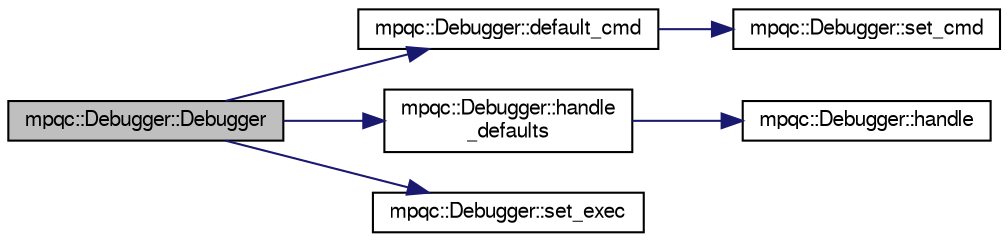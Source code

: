 digraph "mpqc::Debugger::Debugger"
{
 // LATEX_PDF_SIZE
  edge [fontname="FreeSans",fontsize="10",labelfontname="FreeSans",labelfontsize="10"];
  node [fontname="FreeSans",fontsize="10",shape=record];
  rankdir="LR";
  Node1 [label="mpqc::Debugger::Debugger",height=0.2,width=0.4,color="black", fillcolor="grey75", style="filled", fontcolor="black",tooltip="Programmatic construction of Debugger."];
  Node1 -> Node2 [color="midnightblue",fontsize="10",style="solid",fontname="FreeSans"];
  Node2 [label="mpqc::Debugger::default_cmd",height=0.2,width=0.4,color="black", fillcolor="white", style="filled",URL="$classmpqc_1_1_debugger.html#a9d300701a1afd231052bc95bb9f7f027",tooltip="Calls set_cmd with a hopefully suitable default."];
  Node2 -> Node3 [color="midnightblue",fontsize="10",style="solid",fontname="FreeSans"];
  Node3 [label="mpqc::Debugger::set_cmd",height=0.2,width=0.4,color="black", fillcolor="white", style="filled",URL="$classmpqc_1_1_debugger.html#a0348965e839512d046e097894042aa6e",tooltip=" "];
  Node1 -> Node4 [color="midnightblue",fontsize="10",style="solid",fontname="FreeSans"];
  Node4 [label="mpqc::Debugger::handle\l_defaults",height=0.2,width=0.4,color="black", fillcolor="white", style="filled",URL="$classmpqc_1_1_debugger.html#a4498530be3e81d7355ab5e1a3b2d5e74",tooltip="This calls handle(int) with all of the major signals."];
  Node4 -> Node5 [color="midnightblue",fontsize="10",style="solid",fontname="FreeSans"];
  Node5 [label="mpqc::Debugger::handle",height=0.2,width=0.4,color="black", fillcolor="white", style="filled",URL="$classmpqc_1_1_debugger.html#ad0d04b2f2ce3e296bd25478b0704bb4c",tooltip="The Debugger will be activated when sig is caught."];
  Node1 -> Node6 [color="midnightblue",fontsize="10",style="solid",fontname="FreeSans"];
  Node6 [label="mpqc::Debugger::set_exec",height=0.2,width=0.4,color="black", fillcolor="white", style="filled",URL="$classmpqc_1_1_debugger.html#afc1422f751270f66c54fd067c5195a64",tooltip=" "];
}
